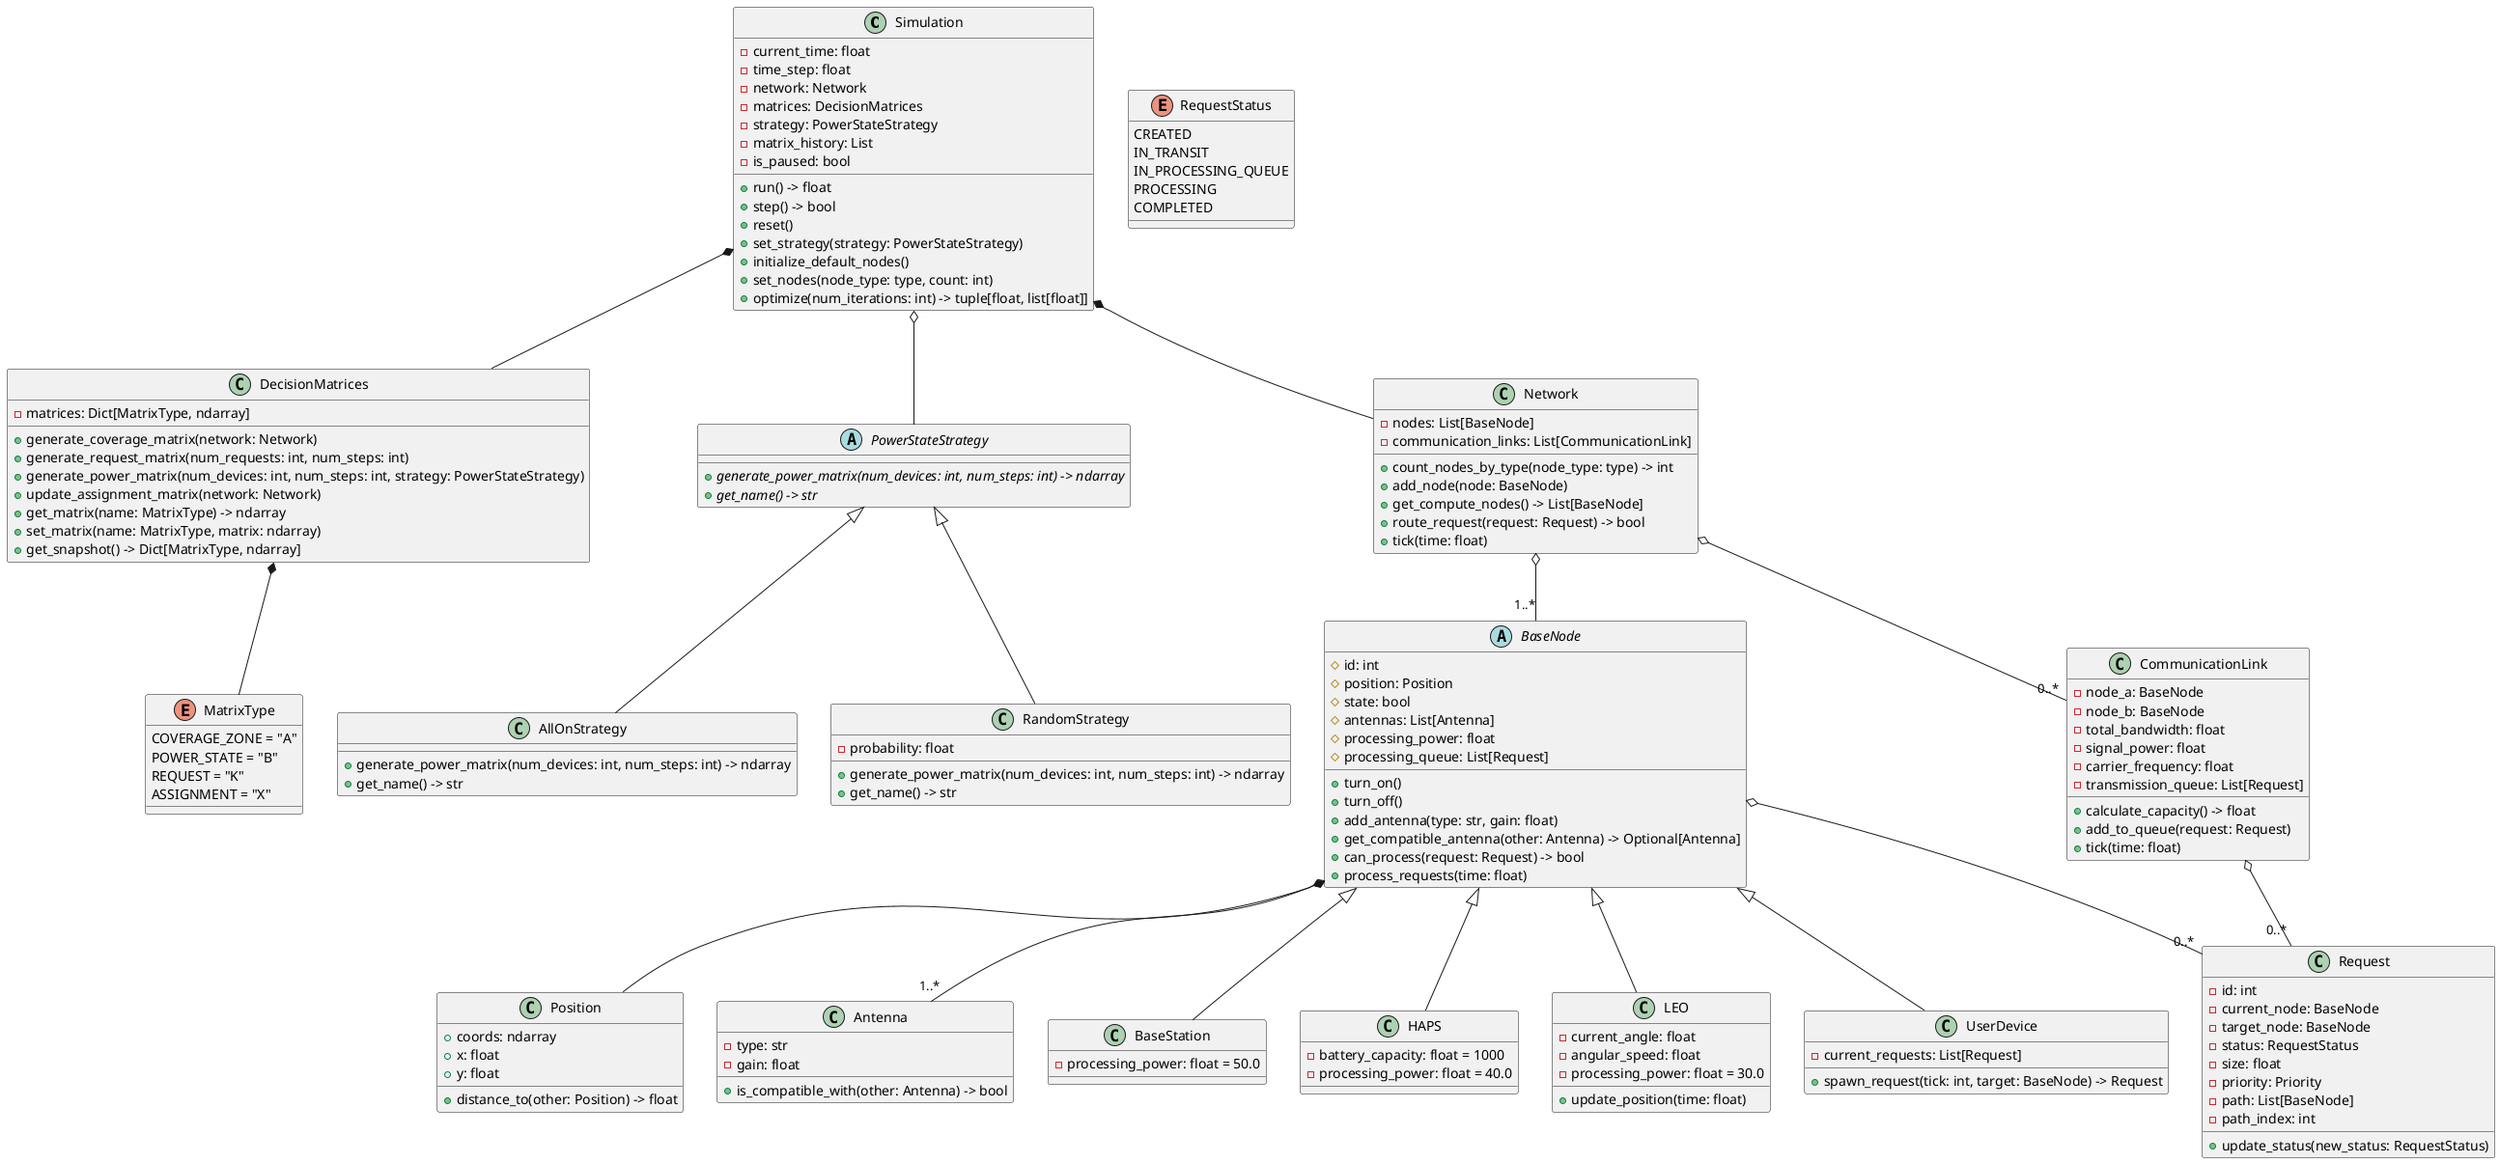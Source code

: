 @startuml

' Core Components
class Simulation {
  - current_time: float
  - time_step: float
  - network: Network
  - matrices: DecisionMatrices
  - strategy: PowerStateStrategy
  - matrix_history: List
  - is_paused: bool
  + run() -> float
  + step() -> bool
  + reset()
  + set_strategy(strategy: PowerStateStrategy)
  + initialize_default_nodes()
  + set_nodes(node_type: type, count: int)
  + optimize(num_iterations: int) -> tuple[float, list[float]]
}

class DecisionMatrices {
  - matrices: Dict[MatrixType, ndarray]
  + generate_coverage_matrix(network: Network)
  + generate_request_matrix(num_requests: int, num_steps: int)
  + generate_power_matrix(num_devices: int, num_steps: int, strategy: PowerStateStrategy)
  + update_assignment_matrix(network: Network)
  + get_matrix(name: MatrixType) -> ndarray
  + set_matrix(name: MatrixType, matrix: ndarray)
  + get_snapshot() -> Dict[MatrixType, ndarray]
}

abstract class PowerStateStrategy {
  + {abstract} generate_power_matrix(num_devices: int, num_steps: int) -> ndarray
  + {abstract} get_name() -> str
}

class AllOnStrategy extends PowerStateStrategy {
  + generate_power_matrix(num_devices: int, num_steps: int) -> ndarray
  + get_name() -> str
}

class RandomStrategy extends PowerStateStrategy {
  - probability: float
  + generate_power_matrix(num_devices: int, num_steps: int) -> ndarray
  + get_name() -> str
}

enum MatrixType {
  COVERAGE_ZONE = "A"
  POWER_STATE = "B"
  REQUEST = "K"
  ASSIGNMENT = "X"
}

class Network {
  - nodes: List[BaseNode]
  - communication_links: List[CommunicationLink]
  + count_nodes_by_type(node_type: type) -> int
  + add_node(node: BaseNode)
  + get_compute_nodes() -> List[BaseNode]
  + route_request(request: Request) -> bool
  + tick(time: float)
}

abstract class BaseNode {
  # id: int
  # position: Position
  # state: bool
  # antennas: List[Antenna]
  # processing_power: float
  # processing_queue: List[Request]
  + turn_on()
  + turn_off()
  + add_antenna(type: str, gain: float)
  + get_compatible_antenna(other: Antenna) -> Optional[Antenna]
  + can_process(request: Request) -> bool
  + process_requests(time: float)
}

class Position {
  + coords: ndarray
  + x: float
  + y: float
  + distance_to(other: Position) -> float
}

class Antenna {
  - type: str
  - gain: float
  + is_compatible_with(other: Antenna) -> bool
}

class BaseStation extends BaseNode {
  - processing_power: float = 50.0
}

class HAPS extends BaseNode {
  - battery_capacity: float = 1000
  - processing_power: float = 40.0
}

class LEO extends BaseNode {
  - current_angle: float
  - angular_speed: float
  - processing_power: float = 30.0
  + update_position(time: float)
}

class UserDevice extends BaseNode {
  - current_requests: List[Request]
  + spawn_request(tick: int, target: BaseNode) -> Request
}

class CommunicationLink {
  - node_a: BaseNode
  - node_b: BaseNode
  - total_bandwidth: float
  - signal_power: float
  - carrier_frequency: float
  - transmission_queue: List[Request]
  + calculate_capacity() -> float
  + add_to_queue(request: Request)
  + tick(time: float)
}

class Request {
  - id: int
  - current_node: BaseNode
  - target_node: BaseNode
  - status: RequestStatus
  - size: float
  - priority: Priority
  - path: List[BaseNode]
  - path_index: int
  + update_status(new_status: RequestStatus)
}

enum RequestStatus {
  CREATED
  IN_TRANSIT
  IN_PROCESSING_QUEUE
  PROCESSING
  COMPLETED
}

' Relationships
Simulation *-- Network
Simulation *-- DecisionMatrices
Simulation o-- PowerStateStrategy

DecisionMatrices *-- MatrixType

Network o-- "1..*" BaseNode
Network o-- "0..*" CommunicationLink

BaseNode *-- Position
BaseNode o-- "1..*" Antenna
BaseNode o-- "0..*" Request

CommunicationLink o-- "0..*" Request

@enduml